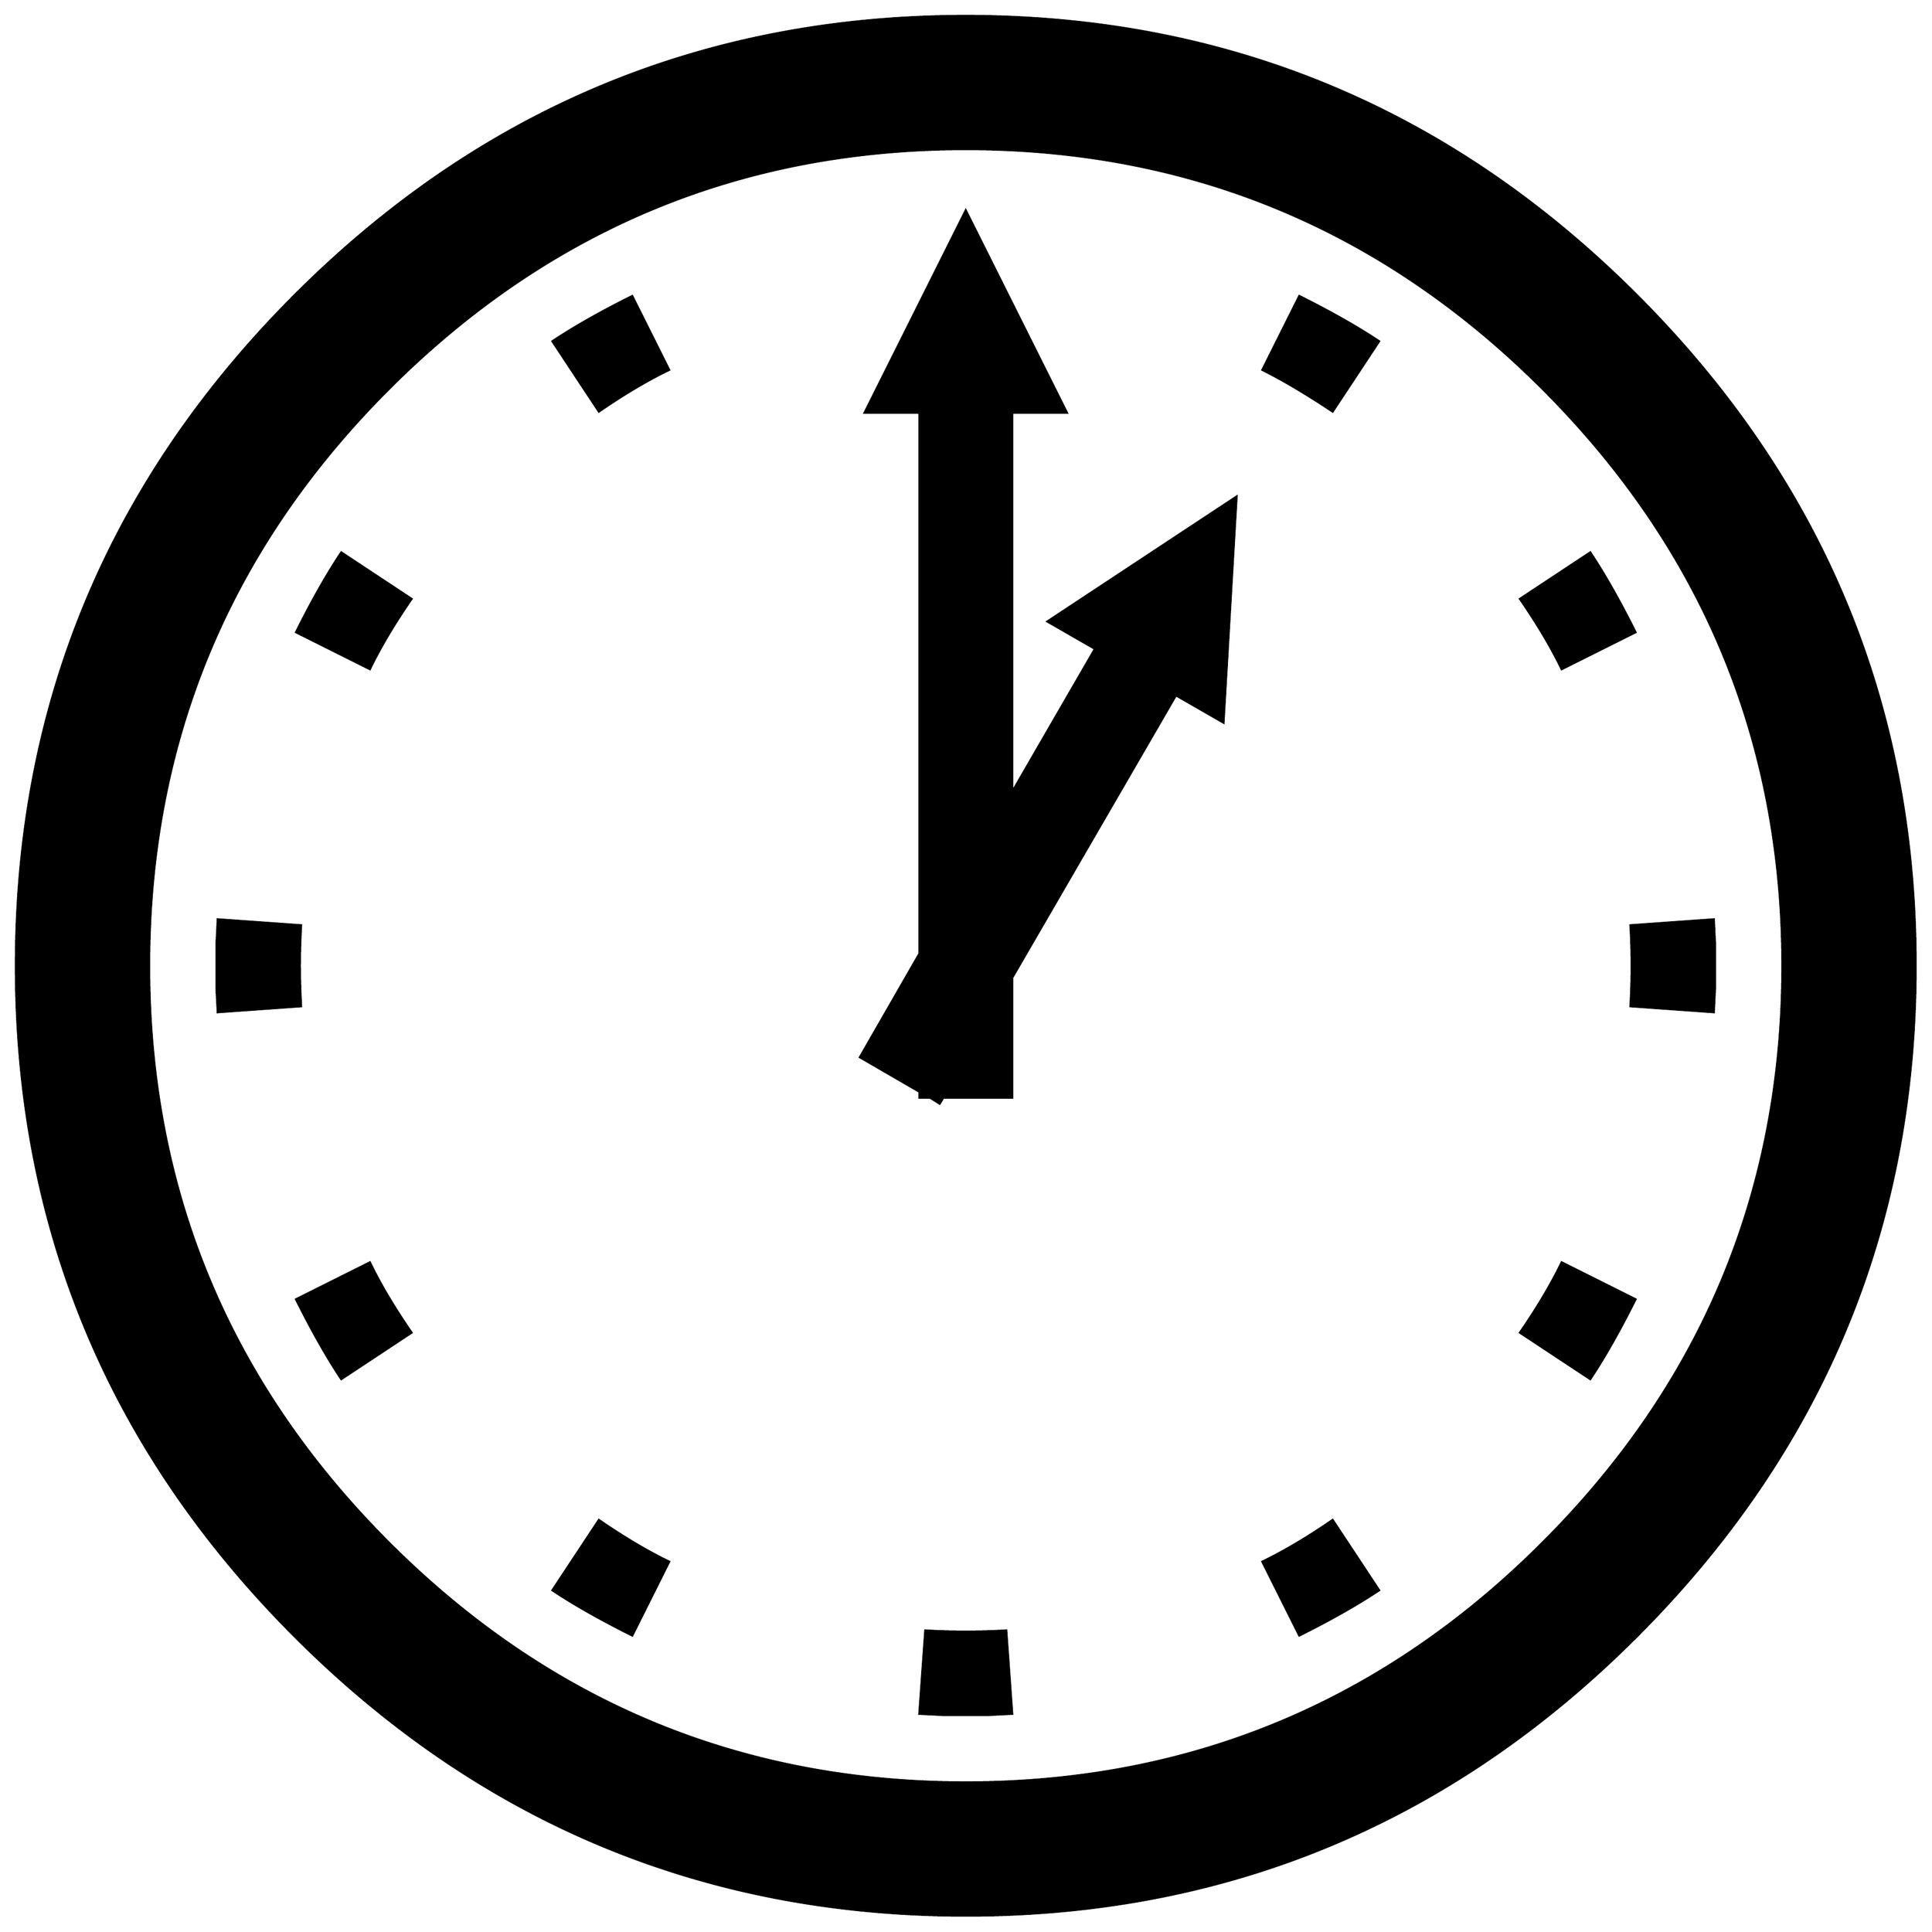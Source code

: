 


\begin{tikzpicture}[y=0.80pt, x=0.80pt, yscale=-1.0, xscale=1.0, inner sep=0pt, outer sep=0pt]
\begin{scope}[shift={(100.0,1706.0)},nonzero rule]
  \path[draw=.,fill=.,line width=1.600pt] (1682.0,-582.0) ..
    controls (1682.0,-362.0) and (1603.667,-173.667) ..
    (1447.0,-17.0) .. controls (1290.333,139.667) and (1102.0,218.0)
    .. (882.0,218.0) .. controls (662.0,218.0) and (473.667,139.667)
    .. (317.0,-17.0) .. controls (160.333,-173.667) and
    (82.0,-362.0) .. (82.0,-582.0) .. controls (82.0,-802.0) and
    (160.333,-990.333) .. (317.0,-1147.0) .. controls
    (473.667,-1303.667) and (662.0,-1382.0) .. (882.0,-1382.0) ..
    controls (1102.0,-1382.0) and (1290.333,-1303.667) ..
    (1447.0,-1147.0) .. controls (1603.667,-990.333) and
    (1682.0,-802.0) .. (1682.0,-582.0) -- cycle(1570.0,-582.0)
    .. controls (1570.0,-771.333) and (1502.667,-933.333) ..
    (1368.0,-1068.0) .. controls (1233.333,-1202.667) and
    (1071.333,-1270.0) .. (882.0,-1270.0) .. controls
    (692.667,-1270.0) and (530.667,-1202.667) .. (396.0,-1068.0) ..
    controls (261.333,-933.333) and (194.0,-771.333) .. (194.0,-582.0)
    .. controls (194.0,-392.667) and (261.333,-230.667) ..
    (396.0,-96.0) .. controls (530.667,38.667) and (692.667,106.0) ..
    (882.0,106.0) .. controls (1071.333,106.0) and (1233.333,38.667)
    .. (1368.0,-96.0) .. controls (1502.667,-230.667) and
    (1570.0,-392.667) .. (1570.0,-582.0) -- cycle(1230.0,-1108.0)
    -- (1191.0,-1049.0) .. controls (1169.0,-1063.667) and
    (1149.333,-1075.333) .. (1132.0,-1084.0) -- (1163.0,-1146.0) ..
    controls (1189.667,-1132.667) and (1212.0,-1120.0) ..
    (1230.0,-1108.0) -- cycle(1446.0,-863.0) -- (1384.0,-832.0)
    .. controls (1375.333,-850.0) and (1363.667,-869.667) ..
    (1349.0,-891.0) -- (1408.0,-930.0) .. controls
    (1420.0,-912.0) and (1432.667,-889.667) .. (1446.0,-863.0) --
    cycle(1513.0,-562.0) .. controls (1513.0,-564.0) and
    (1512.667,-557.667) .. (1512.0,-543.0) -- (1442.0,-548.0) ..
    controls (1443.333,-570.667) and (1443.333,-593.333) ..
    (1442.0,-616.0) -- (1512.0,-621.0) .. controls
    (1512.667,-606.333) and (1513.0,-600.0) .. (1513.0,-602.0) --
    (1513.0,-562.0) -- cycle(1110.0,-977.0) -- (1099.0,-787.0)
    -- (1059.0,-810.0) -- (921.0,-572.0) -- (921.0,-471.0) --
    (863.0,-471.0) -- (860.0,-466.0) -- (852.0,-471.0) --
    (843.0,-471.0) -- (843.0,-476.0) -- (793.0,-505.0) --
    (843.0,-592.0) -- (843.0,-1048.0) -- (797.0,-1048.0) --
    (882.0,-1218.0) -- (967.0,-1048.0) -- (921.0,-1048.0) --
    (921.0,-728.0) -- (991.0,-849.0) -- (951.0,-872.0) --
    (1110.0,-977.0) -- cycle(632.0,-1084.0) .. controls
    (614.0,-1075.333) and (594.333,-1063.667) .. (573.0,-1049.0) --
    (534.0,-1108.0) .. controls (552.0,-1120.0) and
    (574.333,-1132.667) .. (601.0,-1146.0) -- (632.0,-1084.0) --
    cycle(1446.0,-301.0) .. controls (1432.667,-274.333) and
    (1420.0,-252.0) .. (1408.0,-234.0) -- (1349.0,-273.0) ..
    controls (1363.667,-294.333) and (1375.333,-314.0) ..
    (1384.0,-332.0) -- (1446.0,-301.0) -- cycle(415.0,-891.0) ..
    controls (400.333,-869.667) and (388.667,-850.0) .. (380.0,-832.0)
    -- (318.0,-863.0) .. controls (331.333,-889.667) and
    (344.0,-912.0) .. (356.0,-930.0) -- (415.0,-891.0) --
    cycle(1230.0,-56.0) .. controls (1212.0,-44.0) and
    (1189.667,-31.333) .. (1163.0,-18.0) -- (1132.0,-80.0) ..
    controls (1150.0,-88.667) and (1169.667,-100.333) ..
    (1191.0,-115.0) -- (1230.0,-56.0) -- cycle(921.0,48.0) ..
    controls (907.0,48.667) and (900.667,49.0) .. (902.0,49.0) --
    (862.0,49.0) .. controls (863.333,49.0) and (857.0,48.667) ..
    (843.0,48.0) -- (848.0,-22.0) .. controls (870.667,-20.667) and
    (893.333,-20.667) .. (916.0,-22.0) -- (921.0,48.0) --
    cycle(322.0,-548.0) -- (252.0,-543.0) .. controls
    (251.333,-556.333) and (251.0,-562.333) .. (251.0,-561.0) --
    (251.0,-602.0) .. controls (251.0,-600.0) and (251.333,-606.333)
    .. (252.0,-621.0) -- (322.0,-616.0) .. controls
    (320.667,-593.333) and (320.667,-570.667) .. (322.0,-548.0) --
    cycle(415.0,-273.0) -- (356.0,-234.0) .. controls
    (344.0,-252.0) and (331.333,-274.333) .. (318.0,-301.0) --
    (380.0,-332.0) .. controls (388.667,-314.0) and (400.333,-294.333)
    .. (415.0,-273.0) -- cycle(632.0,-80.0) -- (601.0,-18.0) ..
    controls (574.333,-31.333) and (552.0,-44.0) .. (534.0,-56.0) --
    (573.0,-115.0) .. controls (594.333,-100.333) and (614.0,-88.667)
    .. (632.0,-80.0) -- cycle;
\end{scope}

\end{tikzpicture}

